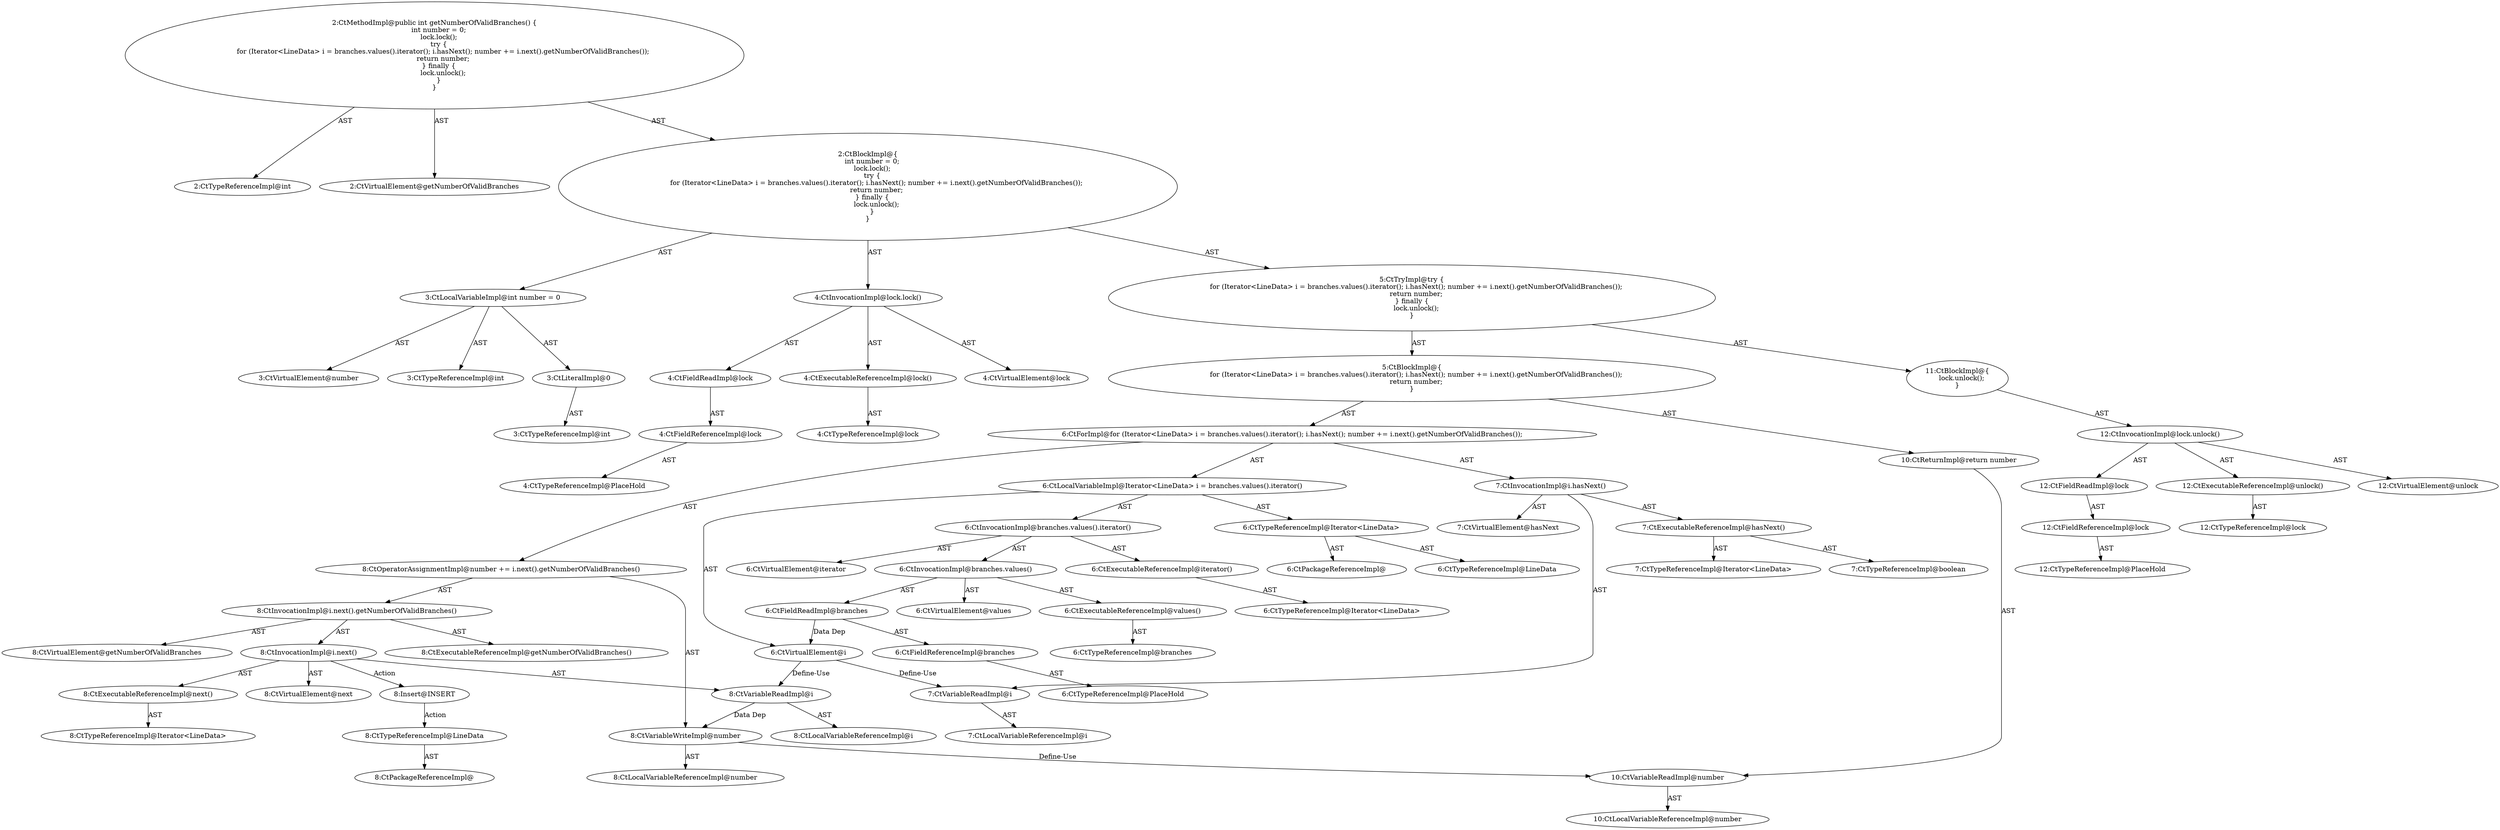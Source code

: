 digraph "getNumberOfValidBranches#?" {
0 [label="2:CtTypeReferenceImpl@int" shape=ellipse]
1 [label="2:CtVirtualElement@getNumberOfValidBranches" shape=ellipse]
2 [label="3:CtTypeReferenceImpl@int" shape=ellipse]
3 [label="3:CtLiteralImpl@0" shape=ellipse]
4 [label="3:CtTypeReferenceImpl@int" shape=ellipse]
5 [label="3:CtVirtualElement@number" shape=ellipse]
6 [label="3:CtLocalVariableImpl@int number = 0" shape=ellipse]
7 [label="4:CtExecutableReferenceImpl@lock()" shape=ellipse]
8 [label="4:CtTypeReferenceImpl@lock" shape=ellipse]
9 [label="4:CtVirtualElement@lock" shape=ellipse]
10 [label="4:CtFieldReferenceImpl@lock" shape=ellipse]
11 [label="4:CtTypeReferenceImpl@PlaceHold" shape=ellipse]
12 [label="4:CtFieldReadImpl@lock" shape=ellipse]
13 [label="4:CtInvocationImpl@lock.lock()" shape=ellipse]
14 [label="6:CtTypeReferenceImpl@Iterator<LineData>" shape=ellipse]
15 [label="6:CtPackageReferenceImpl@" shape=ellipse]
16 [label="6:CtTypeReferenceImpl@LineData" shape=ellipse]
17 [label="6:CtExecutableReferenceImpl@iterator()" shape=ellipse]
18 [label="6:CtTypeReferenceImpl@Iterator<LineData>" shape=ellipse]
19 [label="6:CtVirtualElement@iterator" shape=ellipse]
20 [label="6:CtExecutableReferenceImpl@values()" shape=ellipse]
21 [label="6:CtTypeReferenceImpl@branches" shape=ellipse]
22 [label="6:CtVirtualElement@values" shape=ellipse]
23 [label="6:CtFieldReferenceImpl@branches" shape=ellipse]
24 [label="6:CtTypeReferenceImpl@PlaceHold" shape=ellipse]
25 [label="6:CtFieldReadImpl@branches" shape=ellipse]
26 [label="6:CtInvocationImpl@branches.values()" shape=ellipse]
27 [label="6:CtInvocationImpl@branches.values().iterator()" shape=ellipse]
28 [label="6:CtVirtualElement@i" shape=ellipse]
29 [label="6:CtLocalVariableImpl@Iterator<LineData> i = branches.values().iterator()" shape=ellipse]
30 [label="7:CtExecutableReferenceImpl@hasNext()" shape=ellipse]
31 [label="7:CtTypeReferenceImpl@Iterator<LineData>" shape=ellipse]
32 [label="7:CtTypeReferenceImpl@boolean" shape=ellipse]
33 [label="7:CtVirtualElement@hasNext" shape=ellipse]
34 [label="7:CtVariableReadImpl@i" shape=ellipse]
35 [label="7:CtLocalVariableReferenceImpl@i" shape=ellipse]
36 [label="7:CtInvocationImpl@i.hasNext()" shape=ellipse]
37 [label="8:CtVariableWriteImpl@number" shape=ellipse]
38 [label="8:CtLocalVariableReferenceImpl@number" shape=ellipse]
39 [label="8:CtExecutableReferenceImpl@getNumberOfValidBranches()" shape=ellipse]
40 [label="8:CtVirtualElement@getNumberOfValidBranches" shape=ellipse]
41 [label="8:CtExecutableReferenceImpl@next()" shape=ellipse]
42 [label="8:CtTypeReferenceImpl@Iterator<LineData>" shape=ellipse]
43 [label="8:CtVirtualElement@next" shape=ellipse]
44 [label="8:CtVariableReadImpl@i" shape=ellipse]
45 [label="8:CtLocalVariableReferenceImpl@i" shape=ellipse]
46 [label="8:CtInvocationImpl@i.next()" shape=ellipse]
47 [label="8:CtInvocationImpl@i.next().getNumberOfValidBranches()" shape=ellipse]
48 [label="8:CtOperatorAssignmentImpl@number += i.next().getNumberOfValidBranches()" shape=ellipse]
49 [label="6:CtForImpl@for (Iterator<LineData> i = branches.values().iterator(); i.hasNext(); number += i.next().getNumberOfValidBranches());" shape=ellipse]
50 [label="10:CtVariableReadImpl@number" shape=ellipse]
51 [label="10:CtLocalVariableReferenceImpl@number" shape=ellipse]
52 [label="10:CtReturnImpl@return number" shape=ellipse]
53 [label="5:CtBlockImpl@\{
    for (Iterator<LineData> i = branches.values().iterator(); i.hasNext(); number += i.next().getNumberOfValidBranches());
    return number;
\}" shape=ellipse]
54 [label="12:CtExecutableReferenceImpl@unlock()" shape=ellipse]
55 [label="12:CtTypeReferenceImpl@lock" shape=ellipse]
56 [label="12:CtVirtualElement@unlock" shape=ellipse]
57 [label="12:CtFieldReferenceImpl@lock" shape=ellipse]
58 [label="12:CtTypeReferenceImpl@PlaceHold" shape=ellipse]
59 [label="12:CtFieldReadImpl@lock" shape=ellipse]
60 [label="12:CtInvocationImpl@lock.unlock()" shape=ellipse]
61 [label="11:CtBlockImpl@\{
    lock.unlock();
\}" shape=ellipse]
62 [label="5:CtTryImpl@try \{
    for (Iterator<LineData> i = branches.values().iterator(); i.hasNext(); number += i.next().getNumberOfValidBranches());
    return number;
\} finally \{
    lock.unlock();
\}" shape=ellipse]
63 [label="2:CtBlockImpl@\{
    int number = 0;
    lock.lock();
    try \{
        for (Iterator<LineData> i = branches.values().iterator(); i.hasNext(); number += i.next().getNumberOfValidBranches());
        return number;
    \} finally \{
        lock.unlock();
    \}
\}" shape=ellipse]
64 [label="2:CtMethodImpl@public int getNumberOfValidBranches() \{
    int number = 0;
    lock.lock();
    try \{
        for (Iterator<LineData> i = branches.values().iterator(); i.hasNext(); number += i.next().getNumberOfValidBranches());
        return number;
    \} finally \{
        lock.unlock();
    \}
\}" shape=ellipse]
65 [label="8:Insert@INSERT" shape=ellipse]
66 [label="8:CtPackageReferenceImpl@" shape=ellipse]
67 [label="8:CtTypeReferenceImpl@LineData" shape=ellipse]
3 -> 4 [label="AST"];
6 -> 5 [label="AST"];
6 -> 2 [label="AST"];
6 -> 3 [label="AST"];
7 -> 8 [label="AST"];
10 -> 11 [label="AST"];
12 -> 10 [label="AST"];
13 -> 9 [label="AST"];
13 -> 12 [label="AST"];
13 -> 7 [label="AST"];
14 -> 15 [label="AST"];
14 -> 16 [label="AST"];
17 -> 18 [label="AST"];
20 -> 21 [label="AST"];
23 -> 24 [label="AST"];
25 -> 23 [label="AST"];
25 -> 28 [label="Data Dep"];
26 -> 22 [label="AST"];
26 -> 25 [label="AST"];
26 -> 20 [label="AST"];
27 -> 19 [label="AST"];
27 -> 26 [label="AST"];
27 -> 17 [label="AST"];
28 -> 34 [label="Define-Use"];
28 -> 44 [label="Define-Use"];
29 -> 28 [label="AST"];
29 -> 14 [label="AST"];
29 -> 27 [label="AST"];
30 -> 31 [label="AST"];
30 -> 32 [label="AST"];
34 -> 35 [label="AST"];
36 -> 33 [label="AST"];
36 -> 34 [label="AST"];
36 -> 30 [label="AST"];
37 -> 38 [label="AST"];
37 -> 50 [label="Define-Use"];
41 -> 42 [label="AST"];
44 -> 45 [label="AST"];
44 -> 37 [label="Data Dep"];
46 -> 43 [label="AST"];
46 -> 44 [label="AST"];
46 -> 41 [label="AST"];
46 -> 65 [label="Action"];
47 -> 40 [label="AST"];
47 -> 46 [label="AST"];
47 -> 39 [label="AST"];
48 -> 37 [label="AST"];
48 -> 47 [label="AST"];
49 -> 29 [label="AST"];
49 -> 36 [label="AST"];
49 -> 48 [label="AST"];
50 -> 51 [label="AST"];
52 -> 50 [label="AST"];
53 -> 49 [label="AST"];
53 -> 52 [label="AST"];
54 -> 55 [label="AST"];
57 -> 58 [label="AST"];
59 -> 57 [label="AST"];
60 -> 56 [label="AST"];
60 -> 59 [label="AST"];
60 -> 54 [label="AST"];
61 -> 60 [label="AST"];
62 -> 53 [label="AST"];
62 -> 61 [label="AST"];
63 -> 6 [label="AST"];
63 -> 13 [label="AST"];
63 -> 62 [label="AST"];
64 -> 1 [label="AST"];
64 -> 0 [label="AST"];
64 -> 63 [label="AST"];
65 -> 67 [label="Action"];
67 -> 66 [label="AST"];
}